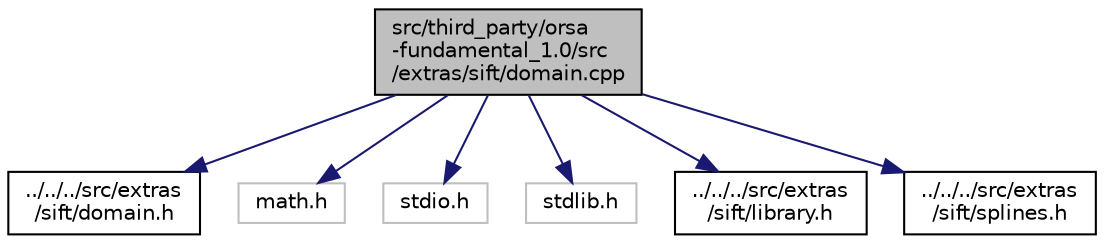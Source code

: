 digraph "src/third_party/orsa-fundamental_1.0/src/extras/sift/domain.cpp"
{
  edge [fontname="Helvetica",fontsize="10",labelfontname="Helvetica",labelfontsize="10"];
  node [fontname="Helvetica",fontsize="10",shape=record];
  Node1 [label="src/third_party/orsa\l-fundamental_1.0/src\l/extras/sift/domain.cpp",height=0.2,width=0.4,color="black", fillcolor="grey75", style="filled", fontcolor="black"];
  Node1 -> Node2 [color="midnightblue",fontsize="10",style="solid"];
  Node2 [label="../../../src/extras\l/sift/domain.h",height=0.2,width=0.4,color="black", fillcolor="white", style="filled",URL="$domain_8h.html"];
  Node1 -> Node3 [color="midnightblue",fontsize="10",style="solid"];
  Node3 [label="math.h",height=0.2,width=0.4,color="grey75", fillcolor="white", style="filled"];
  Node1 -> Node4 [color="midnightblue",fontsize="10",style="solid"];
  Node4 [label="stdio.h",height=0.2,width=0.4,color="grey75", fillcolor="white", style="filled"];
  Node1 -> Node5 [color="midnightblue",fontsize="10",style="solid"];
  Node5 [label="stdlib.h",height=0.2,width=0.4,color="grey75", fillcolor="white", style="filled"];
  Node1 -> Node6 [color="midnightblue",fontsize="10",style="solid"];
  Node6 [label="../../../src/extras\l/sift/library.h",height=0.2,width=0.4,color="black", fillcolor="white", style="filled",URL="$library_8h.html"];
  Node1 -> Node7 [color="midnightblue",fontsize="10",style="solid"];
  Node7 [label="../../../src/extras\l/sift/splines.h",height=0.2,width=0.4,color="black", fillcolor="white", style="filled",URL="$splines_8h.html"];
}

